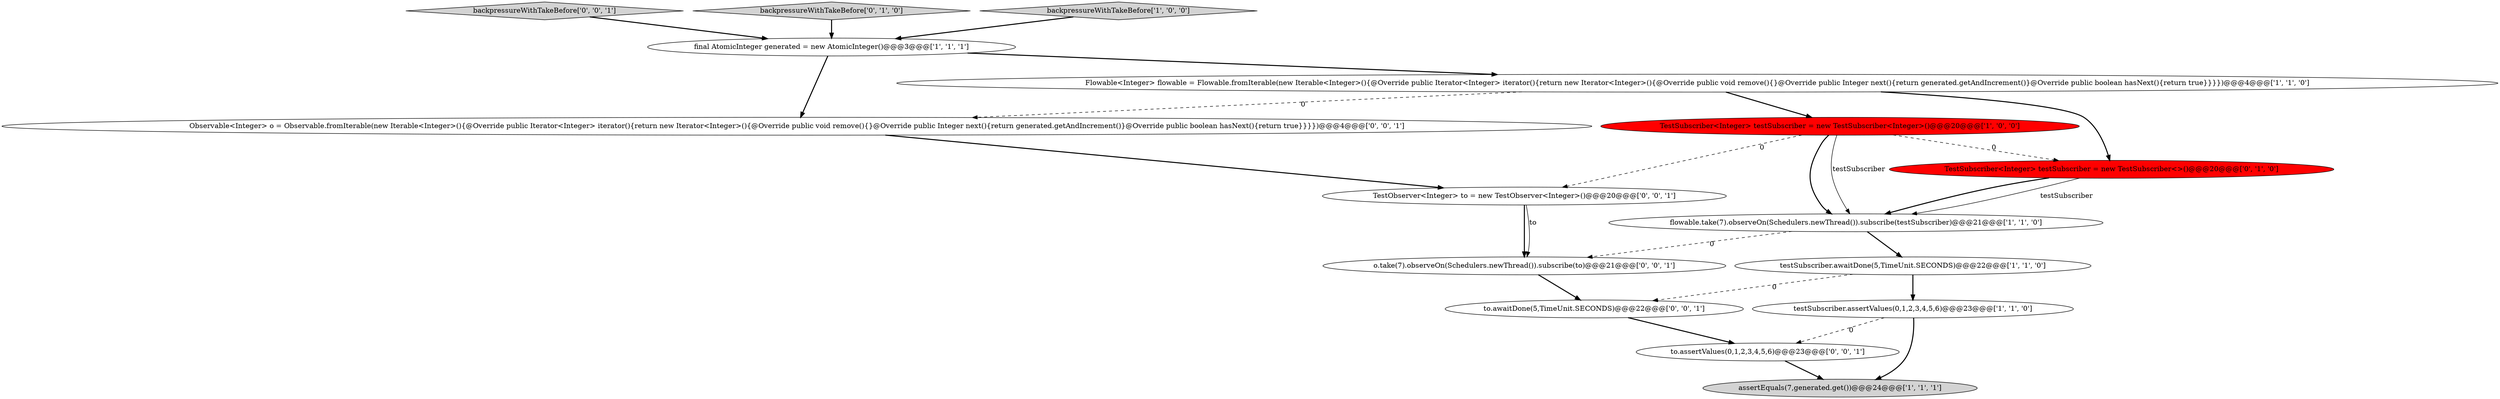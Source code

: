 digraph {
10 [style = filled, label = "backpressureWithTakeBefore['0', '0', '1']", fillcolor = lightgray, shape = diamond image = "AAA0AAABBB3BBB"];
11 [style = filled, label = "to.assertValues(0,1,2,3,4,5,6)@@@23@@@['0', '0', '1']", fillcolor = white, shape = ellipse image = "AAA0AAABBB3BBB"];
5 [style = filled, label = "Flowable<Integer> flowable = Flowable.fromIterable(new Iterable<Integer>(){@Override public Iterator<Integer> iterator(){return new Iterator<Integer>(){@Override public void remove(){}@Override public Integer next(){return generated.getAndIncrement()}@Override public boolean hasNext(){return true}}}})@@@4@@@['1', '1', '0']", fillcolor = white, shape = ellipse image = "AAA0AAABBB1BBB"];
12 [style = filled, label = "TestObserver<Integer> to = new TestObserver<Integer>()@@@20@@@['0', '0', '1']", fillcolor = white, shape = ellipse image = "AAA0AAABBB3BBB"];
7 [style = filled, label = "testSubscriber.awaitDone(5,TimeUnit.SECONDS)@@@22@@@['1', '1', '0']", fillcolor = white, shape = ellipse image = "AAA0AAABBB1BBB"];
8 [style = filled, label = "backpressureWithTakeBefore['0', '1', '0']", fillcolor = lightgray, shape = diamond image = "AAA0AAABBB2BBB"];
9 [style = filled, label = "TestSubscriber<Integer> testSubscriber = new TestSubscriber<>()@@@20@@@['0', '1', '0']", fillcolor = red, shape = ellipse image = "AAA1AAABBB2BBB"];
14 [style = filled, label = "Observable<Integer> o = Observable.fromIterable(new Iterable<Integer>(){@Override public Iterator<Integer> iterator(){return new Iterator<Integer>(){@Override public void remove(){}@Override public Integer next(){return generated.getAndIncrement()}@Override public boolean hasNext(){return true}}}})@@@4@@@['0', '0', '1']", fillcolor = white, shape = ellipse image = "AAA0AAABBB3BBB"];
15 [style = filled, label = "o.take(7).observeOn(Schedulers.newThread()).subscribe(to)@@@21@@@['0', '0', '1']", fillcolor = white, shape = ellipse image = "AAA0AAABBB3BBB"];
1 [style = filled, label = "backpressureWithTakeBefore['1', '0', '0']", fillcolor = lightgray, shape = diamond image = "AAA0AAABBB1BBB"];
2 [style = filled, label = "testSubscriber.assertValues(0,1,2,3,4,5,6)@@@23@@@['1', '1', '0']", fillcolor = white, shape = ellipse image = "AAA0AAABBB1BBB"];
4 [style = filled, label = "final AtomicInteger generated = new AtomicInteger()@@@3@@@['1', '1', '1']", fillcolor = white, shape = ellipse image = "AAA0AAABBB1BBB"];
0 [style = filled, label = "assertEquals(7,generated.get())@@@24@@@['1', '1', '1']", fillcolor = lightgray, shape = ellipse image = "AAA0AAABBB1BBB"];
3 [style = filled, label = "flowable.take(7).observeOn(Schedulers.newThread()).subscribe(testSubscriber)@@@21@@@['1', '1', '0']", fillcolor = white, shape = ellipse image = "AAA0AAABBB1BBB"];
6 [style = filled, label = "TestSubscriber<Integer> testSubscriber = new TestSubscriber<Integer>()@@@20@@@['1', '0', '0']", fillcolor = red, shape = ellipse image = "AAA1AAABBB1BBB"];
13 [style = filled, label = "to.awaitDone(5,TimeUnit.SECONDS)@@@22@@@['0', '0', '1']", fillcolor = white, shape = ellipse image = "AAA0AAABBB3BBB"];
6->3 [style = bold, label=""];
1->4 [style = bold, label=""];
4->14 [style = bold, label=""];
15->13 [style = bold, label=""];
5->14 [style = dashed, label="0"];
5->9 [style = bold, label=""];
6->9 [style = dashed, label="0"];
12->15 [style = bold, label=""];
13->11 [style = bold, label=""];
6->12 [style = dashed, label="0"];
2->0 [style = bold, label=""];
11->0 [style = bold, label=""];
12->15 [style = solid, label="to"];
5->6 [style = bold, label=""];
3->7 [style = bold, label=""];
7->2 [style = bold, label=""];
14->12 [style = bold, label=""];
7->13 [style = dashed, label="0"];
10->4 [style = bold, label=""];
3->15 [style = dashed, label="0"];
9->3 [style = bold, label=""];
2->11 [style = dashed, label="0"];
6->3 [style = solid, label="testSubscriber"];
9->3 [style = solid, label="testSubscriber"];
8->4 [style = bold, label=""];
4->5 [style = bold, label=""];
}
